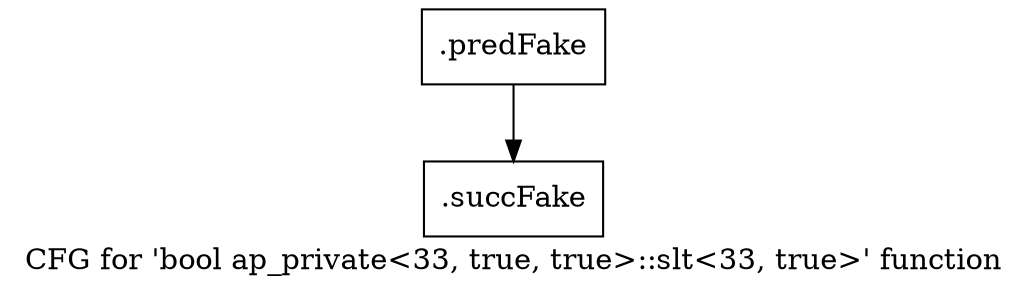 digraph "CFG for 'bool ap_private\<33, true, true\>::slt\<33, true\>' function" {
	label="CFG for 'bool ap_private\<33, true, true\>::slt\<33, true\>' function";

	Node0x4697c10 [shape=record,filename="",linenumber="",label="{.predFake}"];
	Node0x4697c10 -> Node0x4840d40[ callList="" memoryops="" filename="/media/miguel/NewVolume/Linux/Xilinx/Vitis_HLS/2020.2/include/etc/ap_private.h" execusionnum="0"];
	Node0x4840d40 [shape=record,filename="/media/miguel/NewVolume/Linux/Xilinx/Vitis_HLS/2020.2/include/etc/ap_private.h",linenumber="2313",label="{.succFake}"];
}
